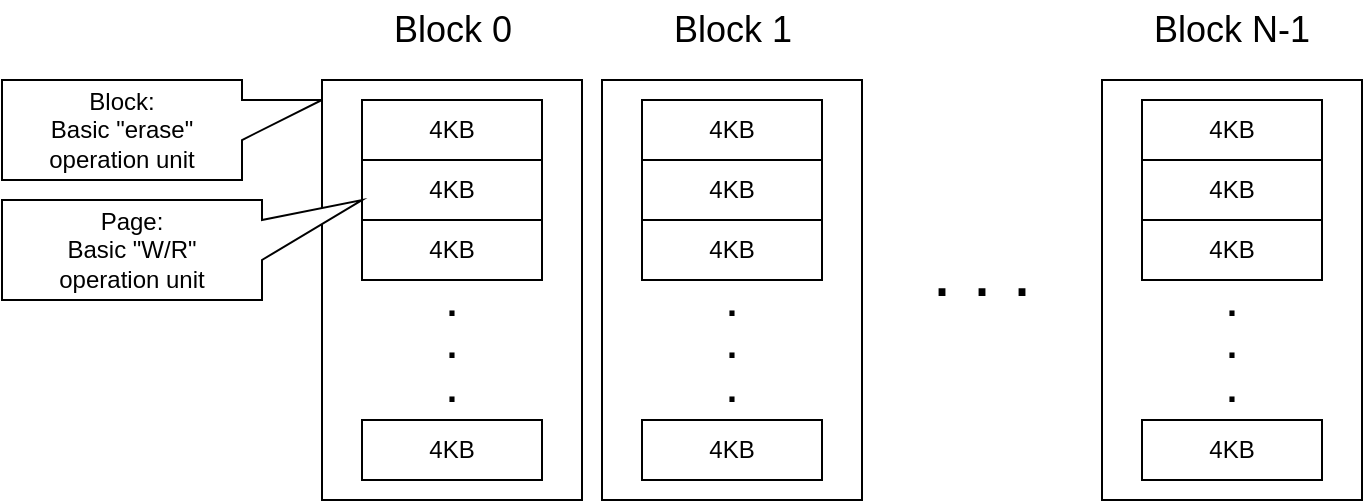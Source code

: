 <mxfile version="20.2.8" type="device"><diagram id="pHcOfF_7IlyVcIqXZNeP" name="第1頁"><mxGraphModel dx="1422" dy="865" grid="1" gridSize="10" guides="1" tooltips="1" connect="1" arrows="1" fold="1" page="1" pageScale="1" pageWidth="827" pageHeight="1169" math="0" shadow="0"><root><mxCell id="0"/><mxCell id="1" parent="0"/><mxCell id="-Sm3WgBBglZck0UMtTZq-1" value="Block:&lt;br&gt;Basic &quot;erase&quot; operation unit" style="shape=callout;whiteSpace=wrap;html=1;perimeter=calloutPerimeter;direction=north;position2=0.8;size=40;position=0.4;" parent="1" vertex="1"><mxGeometry x="60" y="290" width="160" height="50" as="geometry"/></mxCell><mxCell id="-Sm3WgBBglZck0UMtTZq-2" value="&lt;br&gt;&lt;br&gt;&lt;br&gt;&lt;br&gt;&lt;b style=&quot;font-size: 18px;&quot;&gt;.&lt;br&gt;.&lt;br&gt;.&lt;/b&gt;" style="rounded=0;whiteSpace=wrap;html=1;" parent="1" vertex="1"><mxGeometry x="220" y="290" width="130" height="210" as="geometry"/></mxCell><mxCell id="-Sm3WgBBglZck0UMtTZq-3" value="4KB" style="rounded=0;whiteSpace=wrap;html=1;" parent="1" vertex="1"><mxGeometry x="240" y="300" width="90" height="30" as="geometry"/></mxCell><mxCell id="-Sm3WgBBglZck0UMtTZq-4" value="4KB" style="rounded=0;whiteSpace=wrap;html=1;" parent="1" vertex="1"><mxGeometry x="240" y="330" width="90" height="30" as="geometry"/></mxCell><mxCell id="-Sm3WgBBglZck0UMtTZq-5" value="4KB" style="rounded=0;whiteSpace=wrap;html=1;" parent="1" vertex="1"><mxGeometry x="240" y="360" width="90" height="30" as="geometry"/></mxCell><mxCell id="-Sm3WgBBglZck0UMtTZq-6" value="4KB" style="rounded=0;whiteSpace=wrap;html=1;" parent="1" vertex="1"><mxGeometry x="240" y="460" width="90" height="30" as="geometry"/></mxCell><mxCell id="-Sm3WgBBglZck0UMtTZq-7" value="Block 0" style="text;html=1;strokeColor=none;fillColor=none;align=center;verticalAlign=middle;whiteSpace=wrap;rounded=0;fontSize=18;" parent="1" vertex="1"><mxGeometry x="252.5" y="250" width="65" height="30" as="geometry"/></mxCell><mxCell id="-Sm3WgBBglZck0UMtTZq-8" value="&lt;br&gt;&lt;br&gt;&lt;br&gt;&lt;br&gt;&lt;b style=&quot;font-size: 18px;&quot;&gt;.&lt;br&gt;.&lt;br&gt;.&lt;/b&gt;" style="rounded=0;whiteSpace=wrap;html=1;" parent="1" vertex="1"><mxGeometry x="360" y="290" width="130" height="210" as="geometry"/></mxCell><mxCell id="-Sm3WgBBglZck0UMtTZq-9" value="4KB" style="rounded=0;whiteSpace=wrap;html=1;" parent="1" vertex="1"><mxGeometry x="380" y="300" width="90" height="30" as="geometry"/></mxCell><mxCell id="-Sm3WgBBglZck0UMtTZq-10" value="4KB" style="rounded=0;whiteSpace=wrap;html=1;" parent="1" vertex="1"><mxGeometry x="380" y="330" width="90" height="30" as="geometry"/></mxCell><mxCell id="-Sm3WgBBglZck0UMtTZq-11" value="4KB" style="rounded=0;whiteSpace=wrap;html=1;" parent="1" vertex="1"><mxGeometry x="380" y="360" width="90" height="30" as="geometry"/></mxCell><mxCell id="-Sm3WgBBglZck0UMtTZq-12" value="4KB" style="rounded=0;whiteSpace=wrap;html=1;" parent="1" vertex="1"><mxGeometry x="380" y="460" width="90" height="30" as="geometry"/></mxCell><mxCell id="-Sm3WgBBglZck0UMtTZq-13" value="Block 1" style="text;html=1;strokeColor=none;fillColor=none;align=center;verticalAlign=middle;whiteSpace=wrap;rounded=0;fontSize=18;" parent="1" vertex="1"><mxGeometry x="392.5" y="250" width="65" height="30" as="geometry"/></mxCell><mxCell id="-Sm3WgBBglZck0UMtTZq-14" value="&lt;br&gt;&lt;br&gt;&lt;br&gt;&lt;br&gt;&lt;b style=&quot;font-size: 18px;&quot;&gt;.&lt;br&gt;.&lt;br&gt;.&lt;/b&gt;" style="rounded=0;whiteSpace=wrap;html=1;" parent="1" vertex="1"><mxGeometry x="610" y="290" width="130" height="210" as="geometry"/></mxCell><mxCell id="-Sm3WgBBglZck0UMtTZq-15" value="4KB" style="rounded=0;whiteSpace=wrap;html=1;" parent="1" vertex="1"><mxGeometry x="630" y="300" width="90" height="30" as="geometry"/></mxCell><mxCell id="-Sm3WgBBglZck0UMtTZq-16" value="4KB" style="rounded=0;whiteSpace=wrap;html=1;" parent="1" vertex="1"><mxGeometry x="630" y="330" width="90" height="30" as="geometry"/></mxCell><mxCell id="-Sm3WgBBglZck0UMtTZq-17" value="4KB" style="rounded=0;whiteSpace=wrap;html=1;" parent="1" vertex="1"><mxGeometry x="630" y="360" width="90" height="30" as="geometry"/></mxCell><mxCell id="-Sm3WgBBglZck0UMtTZq-18" value="4KB" style="rounded=0;whiteSpace=wrap;html=1;" parent="1" vertex="1"><mxGeometry x="630" y="460" width="90" height="30" as="geometry"/></mxCell><mxCell id="-Sm3WgBBglZck0UMtTZq-19" value="Block N-1" style="text;html=1;strokeColor=none;fillColor=none;align=center;verticalAlign=middle;whiteSpace=wrap;rounded=0;fontSize=18;" parent="1" vertex="1"><mxGeometry x="631.25" y="250" width="87.5" height="30" as="geometry"/></mxCell><mxCell id="-Sm3WgBBglZck0UMtTZq-20" value="&lt;font style=&quot;font-size: 36px;&quot;&gt;. . .&lt;/font&gt;" style="text;html=1;strokeColor=none;fillColor=none;align=center;verticalAlign=middle;whiteSpace=wrap;rounded=0;fontSize=18;" parent="1" vertex="1"><mxGeometry x="520" y="370" width="60" height="30" as="geometry"/></mxCell><mxCell id="-Sm3WgBBglZck0UMtTZq-21" value="Page:&lt;br&gt;Basic &quot;W/R&quot; &lt;br&gt;operation unit" style="shape=callout;whiteSpace=wrap;html=1;perimeter=calloutPerimeter;direction=north;position2=1;size=50;position=0.4;" parent="1" vertex="1"><mxGeometry x="60" y="350" width="180" height="50" as="geometry"/></mxCell></root></mxGraphModel></diagram></mxfile>